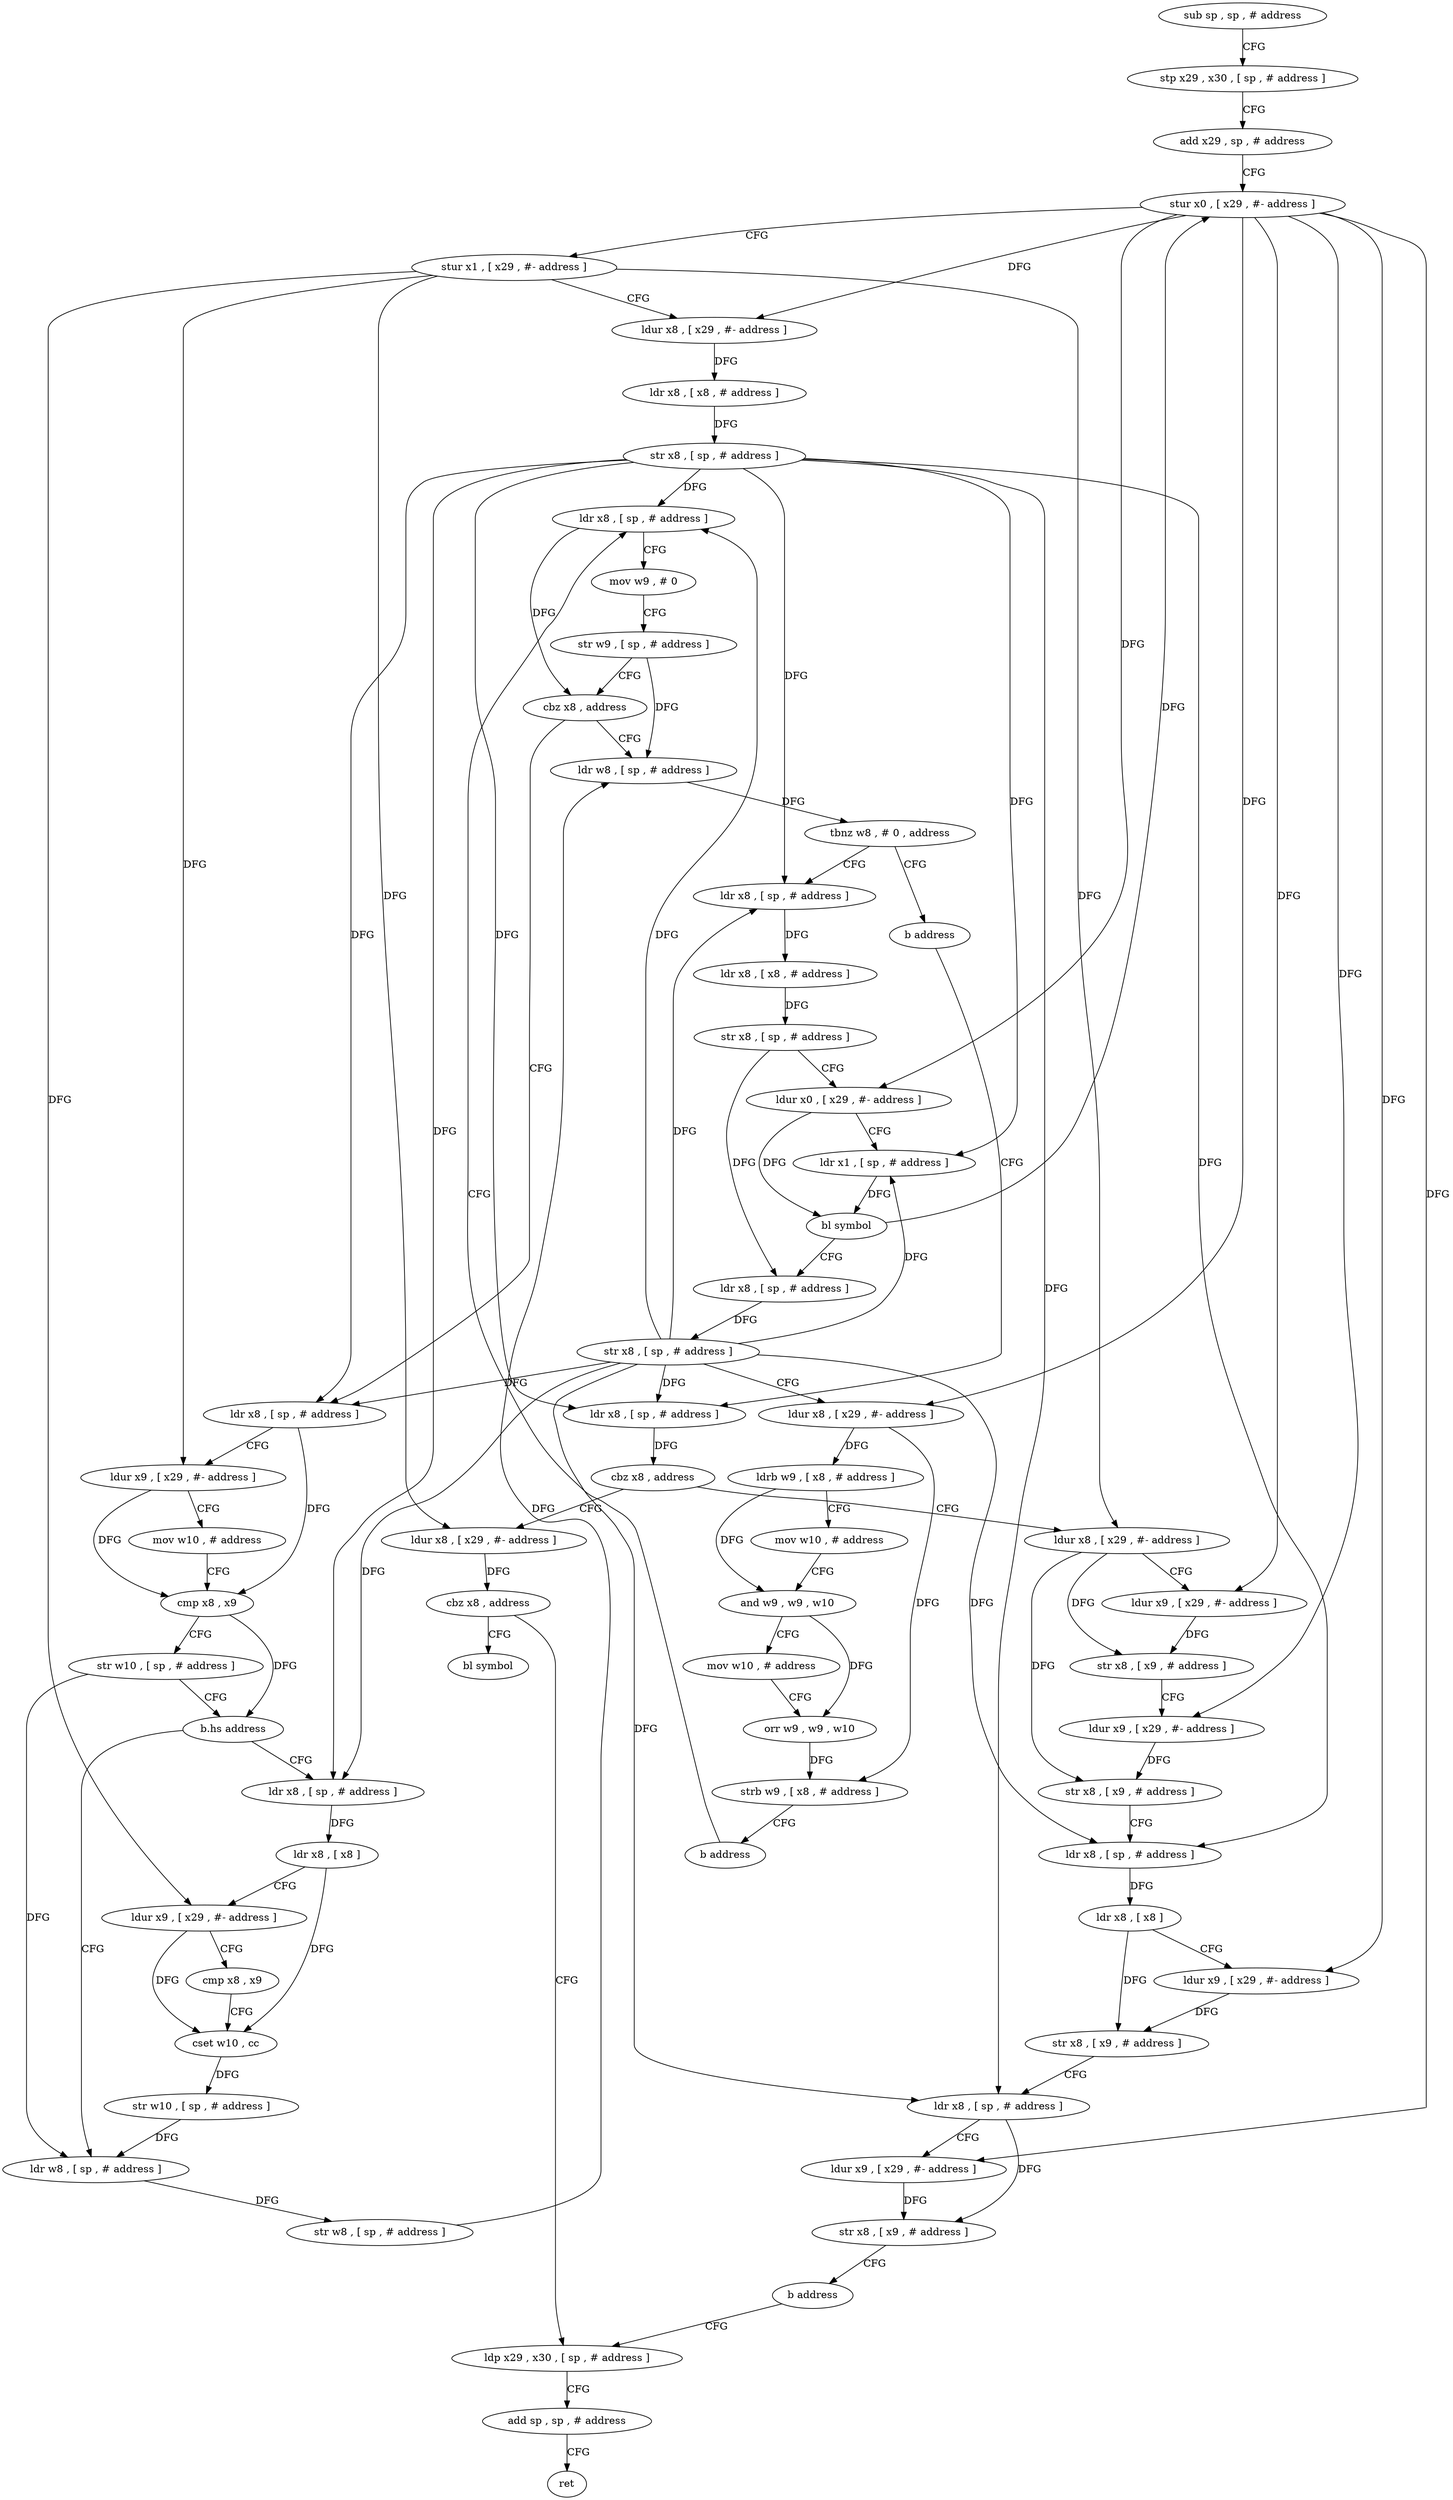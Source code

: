digraph "func" {
"4309124" [label = "sub sp , sp , # address" ]
"4309128" [label = "stp x29 , x30 , [ sp , # address ]" ]
"4309132" [label = "add x29 , sp , # address" ]
"4309136" [label = "stur x0 , [ x29 , #- address ]" ]
"4309140" [label = "stur x1 , [ x29 , #- address ]" ]
"4309144" [label = "ldur x8 , [ x29 , #- address ]" ]
"4309148" [label = "ldr x8 , [ x8 , # address ]" ]
"4309152" [label = "str x8 , [ sp , # address ]" ]
"4309156" [label = "ldr x8 , [ sp , # address ]" ]
"4309228" [label = "ldr w8 , [ sp , # address ]" ]
"4309232" [label = "tbnz w8 , # 0 , address" ]
"4309240" [label = "ldr x8 , [ sp , # address ]" ]
"4309236" [label = "b address" ]
"4309172" [label = "ldr x8 , [ sp , # address ]" ]
"4309176" [label = "ldur x9 , [ x29 , #- address ]" ]
"4309180" [label = "mov w10 , # address" ]
"4309184" [label = "cmp x8 , x9" ]
"4309188" [label = "str w10 , [ sp , # address ]" ]
"4309192" [label = "b.hs address" ]
"4309220" [label = "ldr w8 , [ sp , # address ]" ]
"4309196" [label = "ldr x8 , [ sp , # address ]" ]
"4309244" [label = "ldr x8 , [ x8 , # address ]" ]
"4309248" [label = "str x8 , [ sp , # address ]" ]
"4309252" [label = "ldur x0 , [ x29 , #- address ]" ]
"4309256" [label = "ldr x1 , [ sp , # address ]" ]
"4309260" [label = "bl symbol" ]
"4309264" [label = "ldr x8 , [ sp , # address ]" ]
"4309268" [label = "str x8 , [ sp , # address ]" ]
"4309272" [label = "ldur x8 , [ x29 , #- address ]" ]
"4309276" [label = "ldrb w9 , [ x8 , # address ]" ]
"4309280" [label = "mov w10 , # address" ]
"4309284" [label = "and w9 , w9 , w10" ]
"4309288" [label = "mov w10 , # address" ]
"4309292" [label = "orr w9 , w9 , w10" ]
"4309296" [label = "strb w9 , [ x8 , # address ]" ]
"4309300" [label = "b address" ]
"4309304" [label = "ldr x8 , [ sp , # address ]" ]
"4309224" [label = "str w8 , [ sp , # address ]" ]
"4309200" [label = "ldr x8 , [ x8 ]" ]
"4309204" [label = "ldur x9 , [ x29 , #- address ]" ]
"4309208" [label = "cmp x8 , x9" ]
"4309212" [label = "cset w10 , cc" ]
"4309216" [label = "str w10 , [ sp , # address ]" ]
"4309160" [label = "mov w9 , # 0" ]
"4309164" [label = "str w9 , [ sp , # address ]" ]
"4309168" [label = "cbz x8 , address" ]
"4309308" [label = "cbz x8 , address" ]
"4309364" [label = "ldur x8 , [ x29 , #- address ]" ]
"4309312" [label = "ldur x8 , [ x29 , #- address ]" ]
"4309368" [label = "cbz x8 , address" ]
"4309376" [label = "ldp x29 , x30 , [ sp , # address ]" ]
"4309372" [label = "bl symbol" ]
"4309316" [label = "ldur x9 , [ x29 , #- address ]" ]
"4309320" [label = "str x8 , [ x9 , # address ]" ]
"4309324" [label = "ldur x9 , [ x29 , #- address ]" ]
"4309328" [label = "str x8 , [ x9 , # address ]" ]
"4309332" [label = "ldr x8 , [ sp , # address ]" ]
"4309336" [label = "ldr x8 , [ x8 ]" ]
"4309340" [label = "ldur x9 , [ x29 , #- address ]" ]
"4309344" [label = "str x8 , [ x9 , # address ]" ]
"4309348" [label = "ldr x8 , [ sp , # address ]" ]
"4309352" [label = "ldur x9 , [ x29 , #- address ]" ]
"4309356" [label = "str x8 , [ x9 , # address ]" ]
"4309360" [label = "b address" ]
"4309380" [label = "add sp , sp , # address" ]
"4309384" [label = "ret" ]
"4309124" -> "4309128" [ label = "CFG" ]
"4309128" -> "4309132" [ label = "CFG" ]
"4309132" -> "4309136" [ label = "CFG" ]
"4309136" -> "4309140" [ label = "CFG" ]
"4309136" -> "4309144" [ label = "DFG" ]
"4309136" -> "4309252" [ label = "DFG" ]
"4309136" -> "4309272" [ label = "DFG" ]
"4309136" -> "4309316" [ label = "DFG" ]
"4309136" -> "4309324" [ label = "DFG" ]
"4309136" -> "4309340" [ label = "DFG" ]
"4309136" -> "4309352" [ label = "DFG" ]
"4309140" -> "4309144" [ label = "CFG" ]
"4309140" -> "4309176" [ label = "DFG" ]
"4309140" -> "4309204" [ label = "DFG" ]
"4309140" -> "4309364" [ label = "DFG" ]
"4309140" -> "4309312" [ label = "DFG" ]
"4309144" -> "4309148" [ label = "DFG" ]
"4309148" -> "4309152" [ label = "DFG" ]
"4309152" -> "4309156" [ label = "DFG" ]
"4309152" -> "4309172" [ label = "DFG" ]
"4309152" -> "4309240" [ label = "DFG" ]
"4309152" -> "4309256" [ label = "DFG" ]
"4309152" -> "4309196" [ label = "DFG" ]
"4309152" -> "4309304" [ label = "DFG" ]
"4309152" -> "4309332" [ label = "DFG" ]
"4309152" -> "4309348" [ label = "DFG" ]
"4309156" -> "4309160" [ label = "CFG" ]
"4309156" -> "4309168" [ label = "DFG" ]
"4309228" -> "4309232" [ label = "DFG" ]
"4309232" -> "4309240" [ label = "CFG" ]
"4309232" -> "4309236" [ label = "CFG" ]
"4309240" -> "4309244" [ label = "DFG" ]
"4309236" -> "4309304" [ label = "CFG" ]
"4309172" -> "4309176" [ label = "CFG" ]
"4309172" -> "4309184" [ label = "DFG" ]
"4309176" -> "4309180" [ label = "CFG" ]
"4309176" -> "4309184" [ label = "DFG" ]
"4309180" -> "4309184" [ label = "CFG" ]
"4309184" -> "4309188" [ label = "CFG" ]
"4309184" -> "4309192" [ label = "DFG" ]
"4309188" -> "4309192" [ label = "CFG" ]
"4309188" -> "4309220" [ label = "DFG" ]
"4309192" -> "4309220" [ label = "CFG" ]
"4309192" -> "4309196" [ label = "CFG" ]
"4309220" -> "4309224" [ label = "DFG" ]
"4309196" -> "4309200" [ label = "DFG" ]
"4309244" -> "4309248" [ label = "DFG" ]
"4309248" -> "4309252" [ label = "CFG" ]
"4309248" -> "4309264" [ label = "DFG" ]
"4309252" -> "4309256" [ label = "CFG" ]
"4309252" -> "4309260" [ label = "DFG" ]
"4309256" -> "4309260" [ label = "DFG" ]
"4309260" -> "4309264" [ label = "CFG" ]
"4309260" -> "4309136" [ label = "DFG" ]
"4309264" -> "4309268" [ label = "DFG" ]
"4309268" -> "4309272" [ label = "CFG" ]
"4309268" -> "4309156" [ label = "DFG" ]
"4309268" -> "4309172" [ label = "DFG" ]
"4309268" -> "4309240" [ label = "DFG" ]
"4309268" -> "4309256" [ label = "DFG" ]
"4309268" -> "4309196" [ label = "DFG" ]
"4309268" -> "4309304" [ label = "DFG" ]
"4309268" -> "4309332" [ label = "DFG" ]
"4309268" -> "4309348" [ label = "DFG" ]
"4309272" -> "4309276" [ label = "DFG" ]
"4309272" -> "4309296" [ label = "DFG" ]
"4309276" -> "4309280" [ label = "CFG" ]
"4309276" -> "4309284" [ label = "DFG" ]
"4309280" -> "4309284" [ label = "CFG" ]
"4309284" -> "4309288" [ label = "CFG" ]
"4309284" -> "4309292" [ label = "DFG" ]
"4309288" -> "4309292" [ label = "CFG" ]
"4309292" -> "4309296" [ label = "DFG" ]
"4309296" -> "4309300" [ label = "CFG" ]
"4309300" -> "4309156" [ label = "CFG" ]
"4309304" -> "4309308" [ label = "DFG" ]
"4309224" -> "4309228" [ label = "DFG" ]
"4309200" -> "4309204" [ label = "CFG" ]
"4309200" -> "4309212" [ label = "DFG" ]
"4309204" -> "4309208" [ label = "CFG" ]
"4309204" -> "4309212" [ label = "DFG" ]
"4309208" -> "4309212" [ label = "CFG" ]
"4309212" -> "4309216" [ label = "DFG" ]
"4309216" -> "4309220" [ label = "DFG" ]
"4309160" -> "4309164" [ label = "CFG" ]
"4309164" -> "4309168" [ label = "CFG" ]
"4309164" -> "4309228" [ label = "DFG" ]
"4309168" -> "4309228" [ label = "CFG" ]
"4309168" -> "4309172" [ label = "CFG" ]
"4309308" -> "4309364" [ label = "CFG" ]
"4309308" -> "4309312" [ label = "CFG" ]
"4309364" -> "4309368" [ label = "DFG" ]
"4309312" -> "4309316" [ label = "CFG" ]
"4309312" -> "4309320" [ label = "DFG" ]
"4309312" -> "4309328" [ label = "DFG" ]
"4309368" -> "4309376" [ label = "CFG" ]
"4309368" -> "4309372" [ label = "CFG" ]
"4309376" -> "4309380" [ label = "CFG" ]
"4309316" -> "4309320" [ label = "DFG" ]
"4309320" -> "4309324" [ label = "CFG" ]
"4309324" -> "4309328" [ label = "DFG" ]
"4309328" -> "4309332" [ label = "CFG" ]
"4309332" -> "4309336" [ label = "DFG" ]
"4309336" -> "4309340" [ label = "CFG" ]
"4309336" -> "4309344" [ label = "DFG" ]
"4309340" -> "4309344" [ label = "DFG" ]
"4309344" -> "4309348" [ label = "CFG" ]
"4309348" -> "4309352" [ label = "CFG" ]
"4309348" -> "4309356" [ label = "DFG" ]
"4309352" -> "4309356" [ label = "DFG" ]
"4309356" -> "4309360" [ label = "CFG" ]
"4309360" -> "4309376" [ label = "CFG" ]
"4309380" -> "4309384" [ label = "CFG" ]
}
